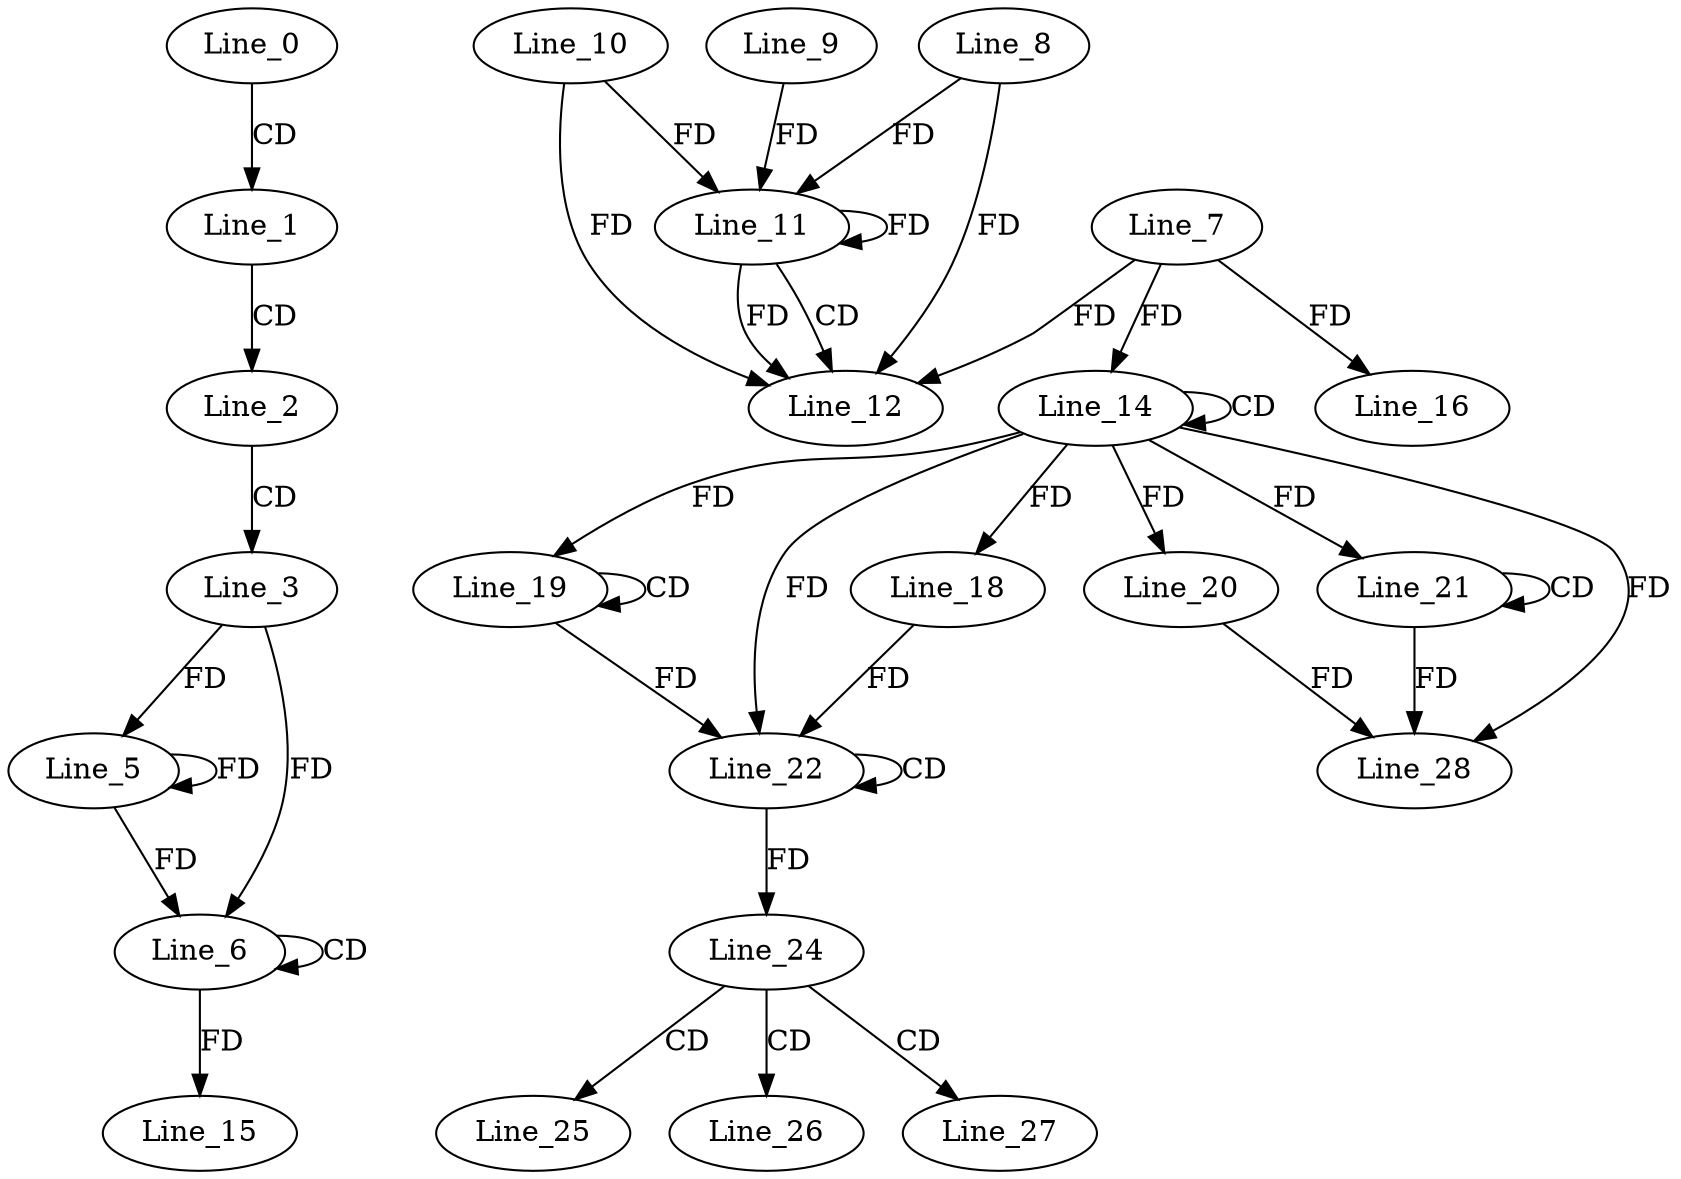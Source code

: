digraph G {
  Line_0;
  Line_1;
  Line_2;
  Line_3;
  Line_5;
  Line_6;
  Line_6;
  Line_11;
  Line_10;
  Line_11;
  Line_9;
  Line_8;
  Line_11;
  Line_12;
  Line_7;
  Line_14;
  Line_14;
  Line_15;
  Line_16;
  Line_18;
  Line_19;
  Line_19;
  Line_20;
  Line_21;
  Line_21;
  Line_22;
  Line_22;
  Line_18;
  Line_24;
  Line_24;
  Line_25;
  Line_26;
  Line_27;
  Line_28;
  Line_20;
  Line_0 -> Line_1 [ label="CD" ];
  Line_1 -> Line_2 [ label="CD" ];
  Line_2 -> Line_3 [ label="CD" ];
  Line_3 -> Line_5 [ label="FD" ];
  Line_5 -> Line_5 [ label="FD" ];
  Line_6 -> Line_6 [ label="CD" ];
  Line_3 -> Line_6 [ label="FD" ];
  Line_5 -> Line_6 [ label="FD" ];
  Line_11 -> Line_11 [ label="FD" ];
  Line_10 -> Line_11 [ label="FD" ];
  Line_9 -> Line_11 [ label="FD" ];
  Line_8 -> Line_11 [ label="FD" ];
  Line_11 -> Line_12 [ label="CD" ];
  Line_7 -> Line_12 [ label="FD" ];
  Line_8 -> Line_12 [ label="FD" ];
  Line_11 -> Line_12 [ label="FD" ];
  Line_10 -> Line_12 [ label="FD" ];
  Line_14 -> Line_14 [ label="CD" ];
  Line_7 -> Line_14 [ label="FD" ];
  Line_6 -> Line_15 [ label="FD" ];
  Line_7 -> Line_16 [ label="FD" ];
  Line_14 -> Line_18 [ label="FD" ];
  Line_19 -> Line_19 [ label="CD" ];
  Line_14 -> Line_19 [ label="FD" ];
  Line_14 -> Line_20 [ label="FD" ];
  Line_21 -> Line_21 [ label="CD" ];
  Line_14 -> Line_21 [ label="FD" ];
  Line_22 -> Line_22 [ label="CD" ];
  Line_14 -> Line_22 [ label="FD" ];
  Line_18 -> Line_22 [ label="FD" ];
  Line_19 -> Line_22 [ label="FD" ];
  Line_22 -> Line_24 [ label="FD" ];
  Line_24 -> Line_25 [ label="CD" ];
  Line_24 -> Line_26 [ label="CD" ];
  Line_24 -> Line_27 [ label="CD" ];
  Line_14 -> Line_28 [ label="FD" ];
  Line_20 -> Line_28 [ label="FD" ];
  Line_21 -> Line_28 [ label="FD" ];
}
